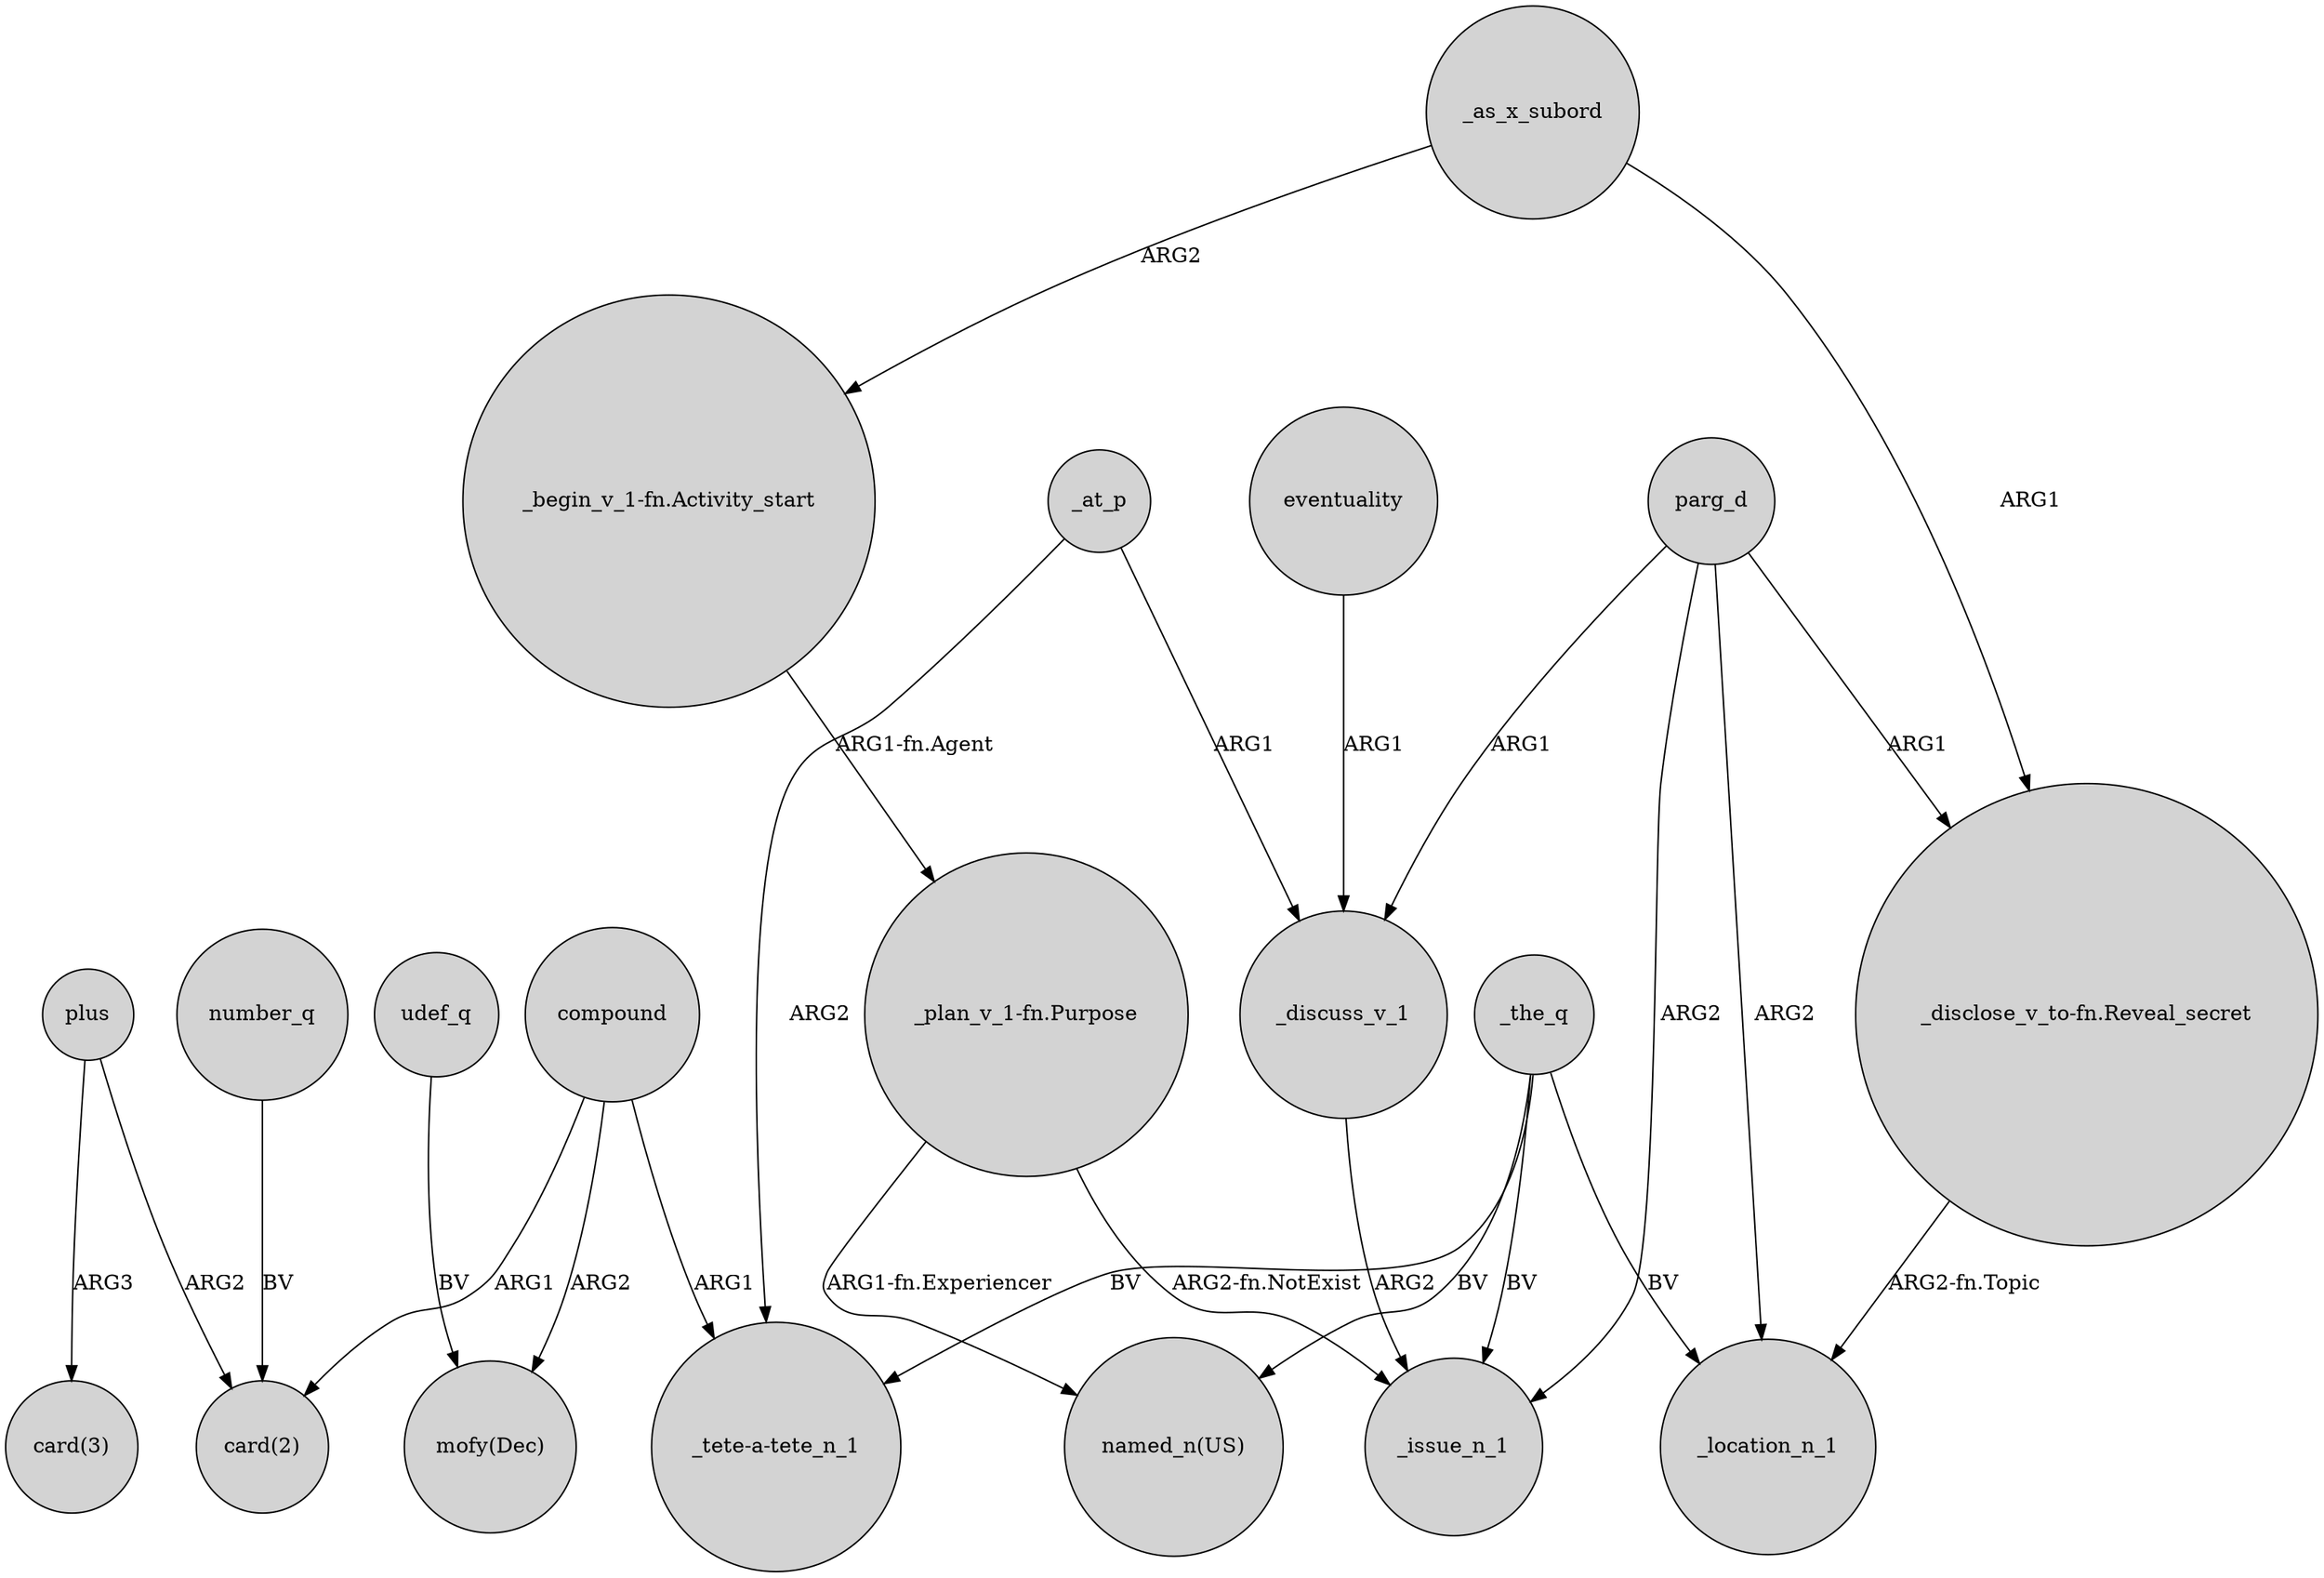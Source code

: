 digraph {
	node [shape=circle style=filled]
	plus -> "card(2)" [label=ARG2]
	_as_x_subord -> "_begin_v_1-fn.Activity_start" [label=ARG2]
	"_begin_v_1-fn.Activity_start" -> "_plan_v_1-fn.Purpose" [label="ARG1-fn.Agent"]
	plus -> "card(3)" [label=ARG3]
	"_disclose_v_to-fn.Reveal_secret" -> _location_n_1 [label="ARG2-fn.Topic"]
	compound -> "_tete-a-tete_n_1" [label=ARG1]
	_at_p -> "_tete-a-tete_n_1" [label=ARG2]
	_the_q -> _issue_n_1 [label=BV]
	_the_q -> _location_n_1 [label=BV]
	_discuss_v_1 -> _issue_n_1 [label=ARG2]
	_the_q -> "named_n(US)" [label=BV]
	parg_d -> "_disclose_v_to-fn.Reveal_secret" [label=ARG1]
	parg_d -> _location_n_1 [label=ARG2]
	_at_p -> _discuss_v_1 [label=ARG1]
	"_plan_v_1-fn.Purpose" -> _issue_n_1 [label="ARG2-fn.NotExist"]
	compound -> "card(2)" [label=ARG1]
	parg_d -> _discuss_v_1 [label=ARG1]
	udef_q -> "mofy(Dec)" [label=BV]
	parg_d -> _issue_n_1 [label=ARG2]
	_the_q -> "_tete-a-tete_n_1" [label=BV]
	"_plan_v_1-fn.Purpose" -> "named_n(US)" [label="ARG1-fn.Experiencer"]
	number_q -> "card(2)" [label=BV]
	eventuality -> _discuss_v_1 [label=ARG1]
	compound -> "mofy(Dec)" [label=ARG2]
	_as_x_subord -> "_disclose_v_to-fn.Reveal_secret" [label=ARG1]
}
